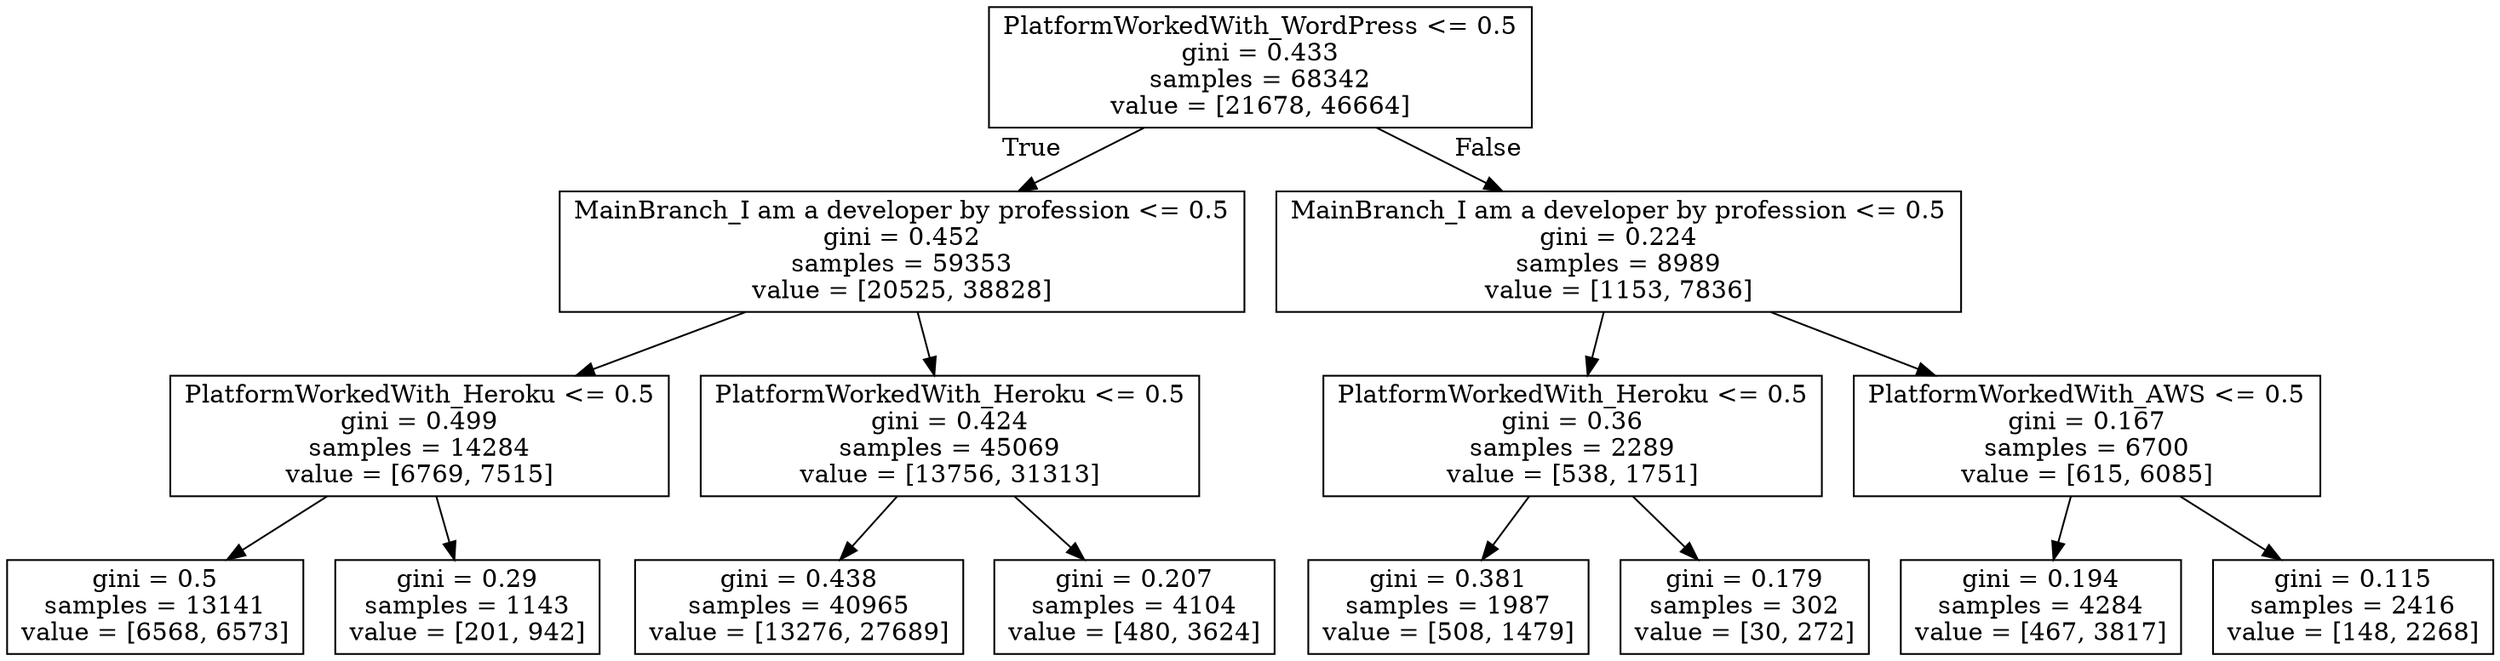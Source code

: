 digraph Tree {
node [shape=box] ;
0 [label="PlatformWorkedWith_WordPress <= 0.5\ngini = 0.433\nsamples = 68342\nvalue = [21678, 46664]"] ;
1 [label="MainBranch_I am a developer by profession <= 0.5\ngini = 0.452\nsamples = 59353\nvalue = [20525, 38828]"] ;
0 -> 1 [labeldistance=2.5, labelangle=45, headlabel="True"] ;
2 [label="PlatformWorkedWith_Heroku <= 0.5\ngini = 0.499\nsamples = 14284\nvalue = [6769, 7515]"] ;
1 -> 2 ;
3 [label="gini = 0.5\nsamples = 13141\nvalue = [6568, 6573]"] ;
2 -> 3 ;
4 [label="gini = 0.29\nsamples = 1143\nvalue = [201, 942]"] ;
2 -> 4 ;
5 [label="PlatformWorkedWith_Heroku <= 0.5\ngini = 0.424\nsamples = 45069\nvalue = [13756, 31313]"] ;
1 -> 5 ;
6 [label="gini = 0.438\nsamples = 40965\nvalue = [13276, 27689]"] ;
5 -> 6 ;
7 [label="gini = 0.207\nsamples = 4104\nvalue = [480, 3624]"] ;
5 -> 7 ;
8 [label="MainBranch_I am a developer by profession <= 0.5\ngini = 0.224\nsamples = 8989\nvalue = [1153, 7836]"] ;
0 -> 8 [labeldistance=2.5, labelangle=-45, headlabel="False"] ;
9 [label="PlatformWorkedWith_Heroku <= 0.5\ngini = 0.36\nsamples = 2289\nvalue = [538, 1751]"] ;
8 -> 9 ;
10 [label="gini = 0.381\nsamples = 1987\nvalue = [508, 1479]"] ;
9 -> 10 ;
11 [label="gini = 0.179\nsamples = 302\nvalue = [30, 272]"] ;
9 -> 11 ;
12 [label="PlatformWorkedWith_AWS <= 0.5\ngini = 0.167\nsamples = 6700\nvalue = [615, 6085]"] ;
8 -> 12 ;
13 [label="gini = 0.194\nsamples = 4284\nvalue = [467, 3817]"] ;
12 -> 13 ;
14 [label="gini = 0.115\nsamples = 2416\nvalue = [148, 2268]"] ;
12 -> 14 ;
}
